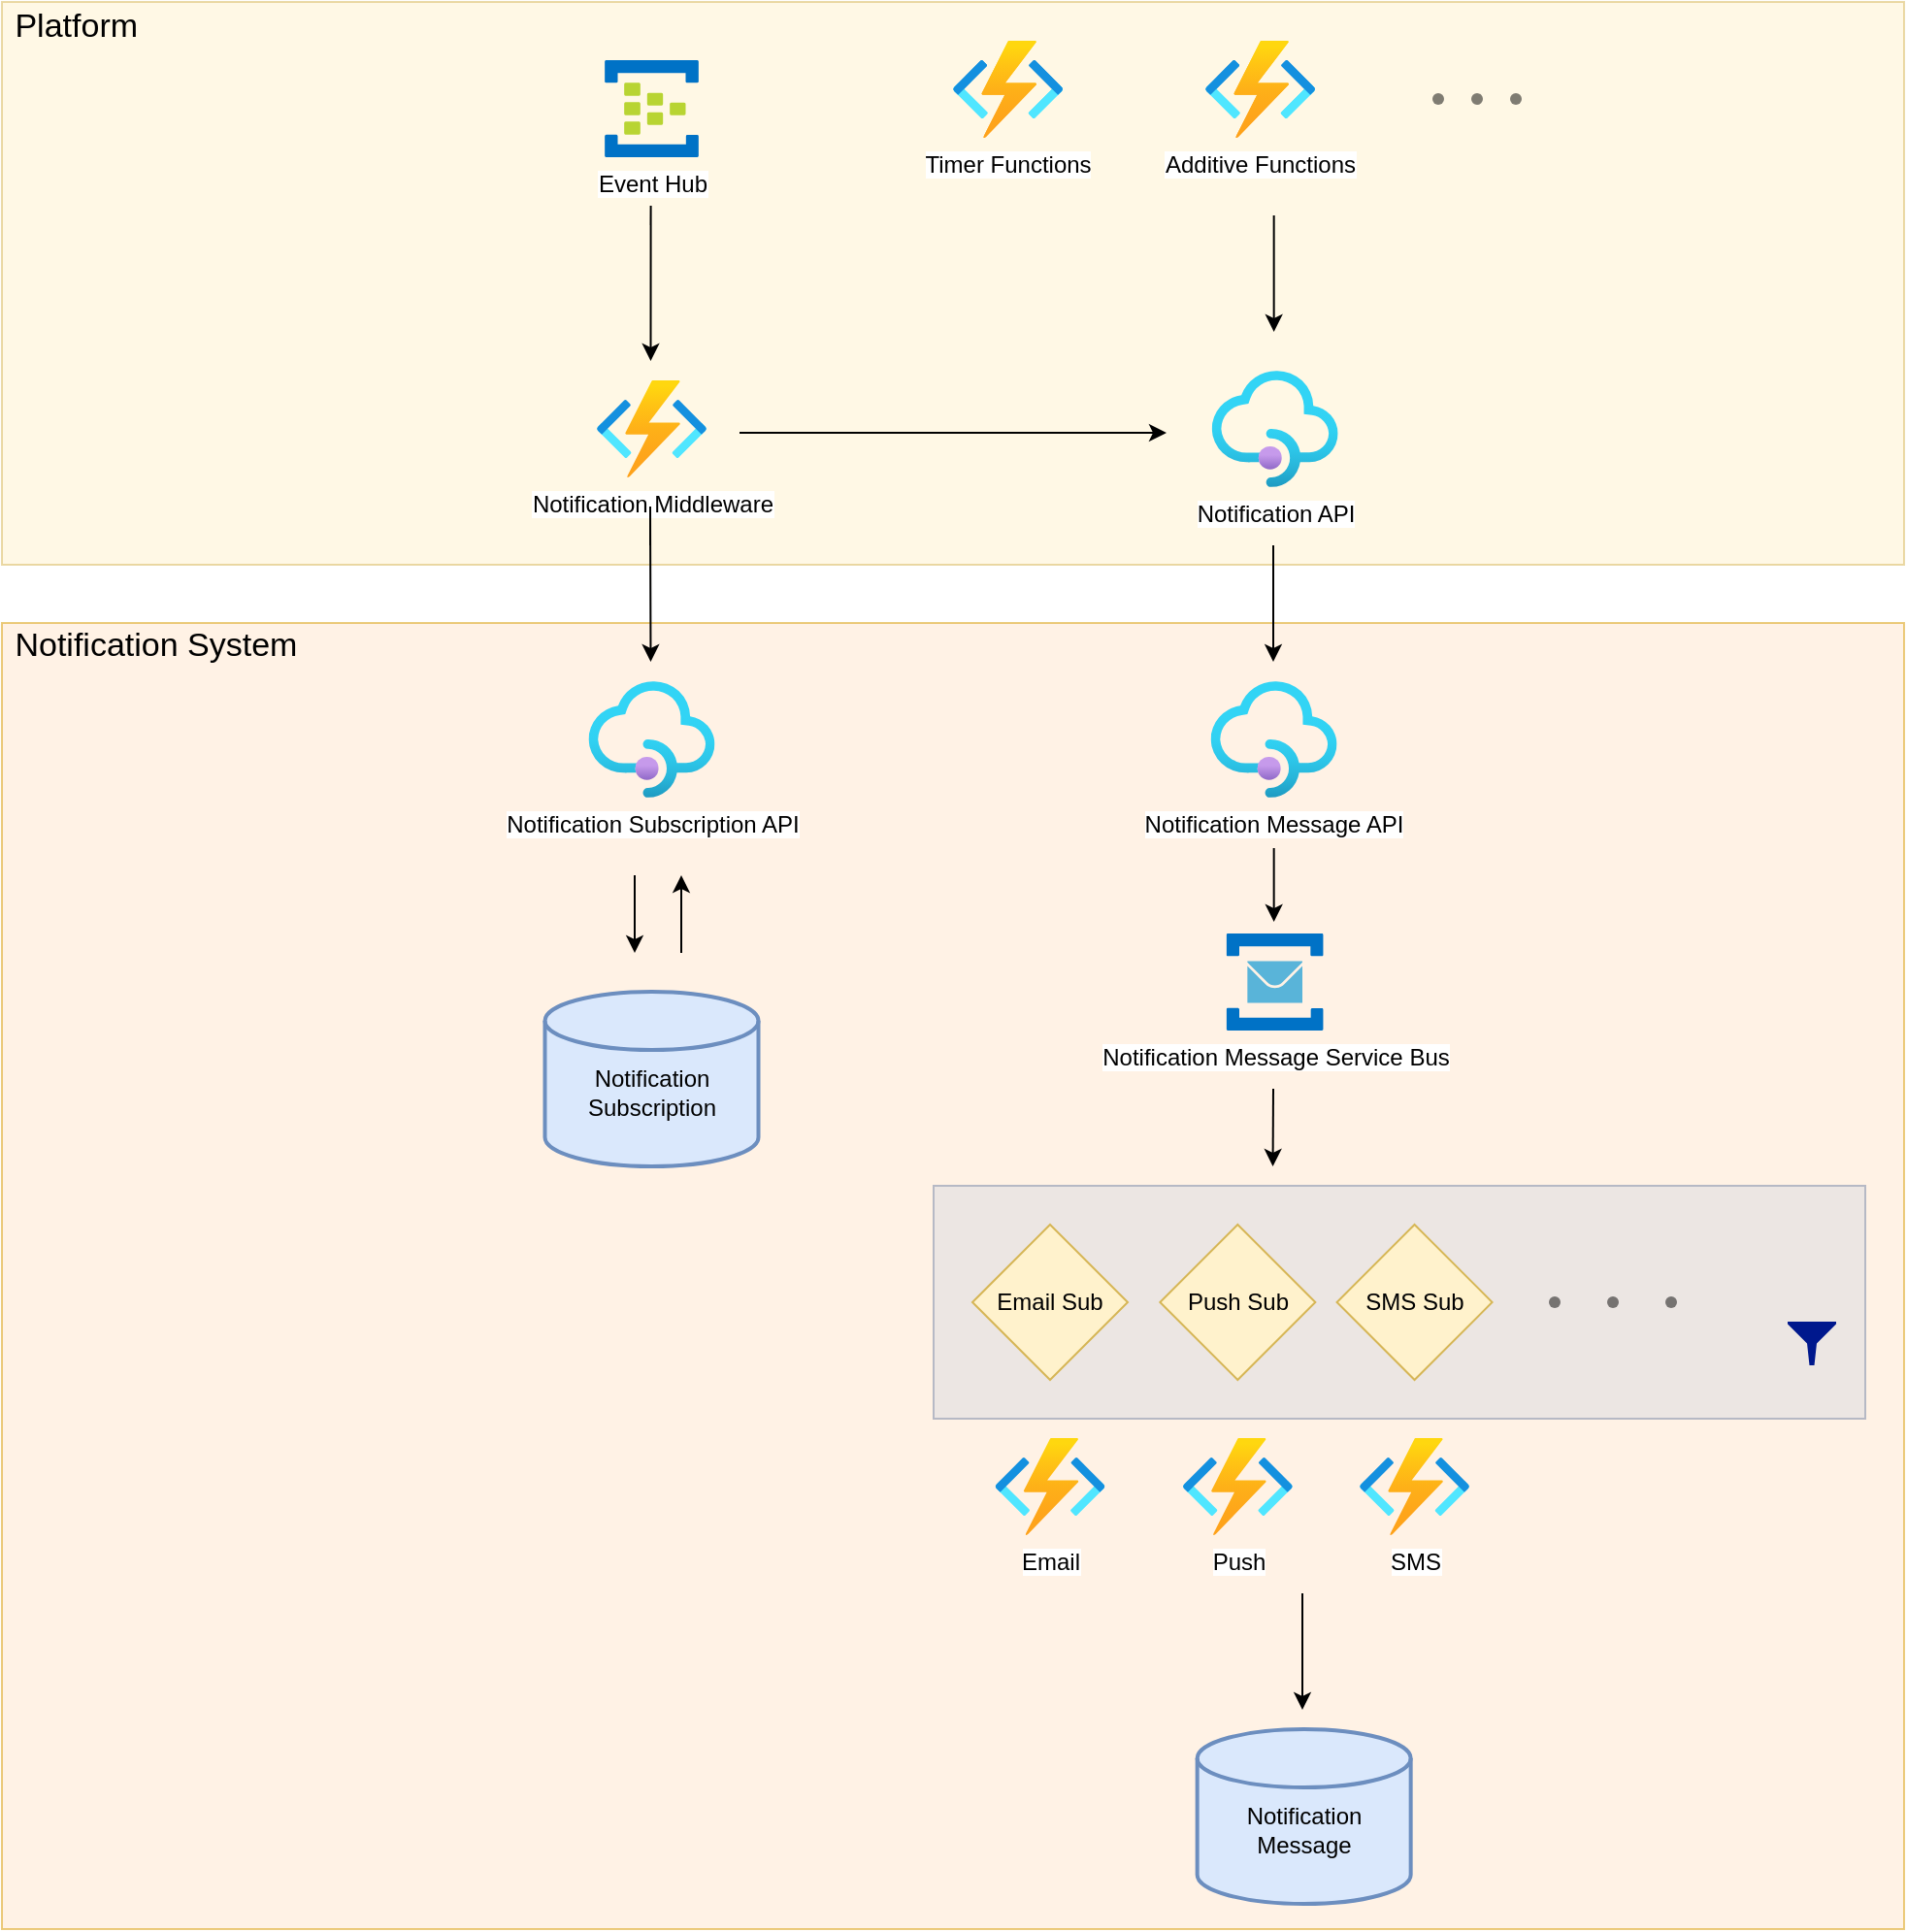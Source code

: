 <mxfile version="14.9.5" type="github">
  <diagram id="WI9T0HZ2pTsCkuznbFz-" name="Page-1">
    <mxGraphModel dx="2062" dy="1928" grid="1" gridSize="10" guides="1" tooltips="1" connect="1" arrows="1" fold="1" page="1" pageScale="1" pageWidth="1169" pageHeight="827" math="0" shadow="0">
      <root>
        <mxCell id="0" />
        <mxCell id="1" parent="0" />
        <mxCell id="n8qFsQKtH1UMpTW4uRxC-44" value="" style="rounded=0;whiteSpace=wrap;html=1;fillColor=#dae8fc;strokeColor=#6c8ebf;" parent="1" vertex="1">
          <mxGeometry x="600" y="510" width="480" height="120" as="geometry" />
        </mxCell>
        <mxCell id="n8qFsQKtH1UMpTW4uRxC-11" value="&lt;div style=&quot;text-align: justify&quot;&gt;&lt;span style=&quot;font-size: 17px&quot;&gt;&amp;nbsp;Notification System&lt;/span&gt;&lt;/div&gt;&lt;div style=&quot;text-align: justify&quot;&gt;&lt;span style=&quot;font-size: 17px&quot;&gt;&lt;br&gt;&lt;/span&gt;&lt;/div&gt;&lt;div style=&quot;text-align: justify&quot;&gt;&lt;span style=&quot;font-size: 17px&quot;&gt;&lt;br&gt;&lt;/span&gt;&lt;/div&gt;&lt;div style=&quot;text-align: justify&quot;&gt;&lt;span style=&quot;font-size: 17px&quot;&gt;&lt;br&gt;&lt;/span&gt;&lt;/div&gt;&lt;div style=&quot;text-align: justify&quot;&gt;&lt;span style=&quot;font-size: 17px&quot;&gt;&lt;br&gt;&lt;/span&gt;&lt;/div&gt;&lt;div style=&quot;text-align: justify&quot;&gt;&lt;span style=&quot;font-size: 17px&quot;&gt;&lt;br&gt;&lt;/span&gt;&lt;/div&gt;&lt;div style=&quot;text-align: justify&quot;&gt;&lt;span style=&quot;font-size: 17px&quot;&gt;&lt;br&gt;&lt;/span&gt;&lt;/div&gt;&lt;div style=&quot;text-align: justify&quot;&gt;&lt;span style=&quot;font-size: 17px&quot;&gt;&lt;br&gt;&lt;/span&gt;&lt;/div&gt;&lt;div style=&quot;text-align: justify&quot;&gt;&lt;span style=&quot;font-size: 17px&quot;&gt;&lt;br&gt;&lt;/span&gt;&lt;/div&gt;&lt;div style=&quot;text-align: justify&quot;&gt;&lt;span style=&quot;font-size: 17px&quot;&gt;&lt;br&gt;&lt;/span&gt;&lt;/div&gt;&lt;div style=&quot;text-align: justify&quot;&gt;&lt;span style=&quot;font-size: 17px&quot;&gt;&lt;br&gt;&lt;/span&gt;&lt;/div&gt;&lt;div style=&quot;text-align: justify&quot;&gt;&lt;span style=&quot;font-size: 17px&quot;&gt;&lt;br&gt;&lt;/span&gt;&lt;/div&gt;&lt;div style=&quot;text-align: justify&quot;&gt;&lt;span style=&quot;font-size: 17px&quot;&gt;&lt;br&gt;&lt;/span&gt;&lt;/div&gt;&lt;div style=&quot;text-align: justify&quot;&gt;&lt;span style=&quot;font-size: 17px&quot;&gt;&lt;br&gt;&lt;/span&gt;&lt;/div&gt;&lt;div style=&quot;text-align: justify&quot;&gt;&lt;span style=&quot;font-size: 17px&quot;&gt;&lt;br&gt;&lt;/span&gt;&lt;/div&gt;&lt;div style=&quot;text-align: justify&quot;&gt;&lt;span style=&quot;font-size: 17px&quot;&gt;&lt;br&gt;&lt;/span&gt;&lt;/div&gt;&lt;div style=&quot;text-align: justify&quot;&gt;&lt;span style=&quot;font-size: 17px&quot;&gt;&lt;br&gt;&lt;/span&gt;&lt;/div&gt;&lt;div style=&quot;text-align: justify&quot;&gt;&lt;span style=&quot;font-size: 17px&quot;&gt;&lt;br&gt;&lt;/span&gt;&lt;/div&gt;&lt;div style=&quot;text-align: justify&quot;&gt;&lt;span style=&quot;font-size: 17px&quot;&gt;&lt;br&gt;&lt;/span&gt;&lt;/div&gt;&lt;div style=&quot;text-align: justify&quot;&gt;&lt;span style=&quot;font-size: 17px&quot;&gt;&lt;br&gt;&lt;/span&gt;&lt;/div&gt;&lt;div style=&quot;text-align: justify&quot;&gt;&lt;span style=&quot;font-size: 17px&quot;&gt;&lt;br&gt;&lt;/span&gt;&lt;/div&gt;&lt;div style=&quot;text-align: justify&quot;&gt;&lt;span style=&quot;font-size: 17px&quot;&gt;&lt;br&gt;&lt;/span&gt;&lt;/div&gt;&lt;div style=&quot;text-align: justify&quot;&gt;&lt;span style=&quot;font-size: 17px&quot;&gt;&lt;br&gt;&lt;/span&gt;&lt;/div&gt;&lt;div style=&quot;text-align: justify&quot;&gt;&lt;span style=&quot;font-size: 17px&quot;&gt;&lt;br&gt;&lt;/span&gt;&lt;/div&gt;&lt;div style=&quot;text-align: justify&quot;&gt;&lt;span style=&quot;font-size: 17px&quot;&gt;&lt;br&gt;&lt;/span&gt;&lt;/div&gt;&lt;div style=&quot;text-align: justify&quot;&gt;&lt;span style=&quot;font-size: 17px&quot;&gt;&lt;br&gt;&lt;/span&gt;&lt;/div&gt;&lt;div style=&quot;text-align: justify&quot;&gt;&lt;span style=&quot;font-size: 17px&quot;&gt;&lt;br&gt;&lt;/span&gt;&lt;/div&gt;&lt;div style=&quot;text-align: justify&quot;&gt;&lt;span style=&quot;font-size: 17px&quot;&gt;&lt;br&gt;&lt;/span&gt;&lt;/div&gt;&lt;div style=&quot;text-align: justify&quot;&gt;&lt;br&gt;&lt;/div&gt;&lt;div style=&quot;text-align: justify&quot;&gt;&lt;br&gt;&lt;/div&gt;&lt;div style=&quot;text-align: justify&quot;&gt;&lt;br&gt;&lt;/div&gt;&lt;div style=&quot;text-align: justify&quot;&gt;&lt;br&gt;&lt;/div&gt;&lt;div style=&quot;text-align: justify&quot;&gt;&lt;br&gt;&lt;/div&gt;&lt;div style=&quot;text-align: justify&quot;&gt;&lt;br&gt;&lt;/div&gt;&lt;div style=&quot;text-align: justify&quot;&gt;&lt;br&gt;&lt;/div&gt;" style="rounded=0;whiteSpace=wrap;html=1;align=left;fillColor=#ffe6cc;strokeColor=#d79b00;opacity=50;" parent="1" vertex="1">
          <mxGeometry x="120" y="220" width="980" height="673" as="geometry" />
        </mxCell>
        <mxCell id="n8qFsQKtH1UMpTW4uRxC-9" value="&lt;font style=&quot;font-size: 17px&quot;&gt;&amp;nbsp;Platform&lt;br&gt;&lt;br&gt;&lt;br&gt;&lt;br&gt;&lt;br&gt;&lt;br&gt;&lt;br&gt;&lt;br&gt;&lt;br&gt;&lt;br&gt;&lt;br&gt;&lt;br&gt;&lt;br&gt;&lt;br&gt;&lt;/font&gt;" style="rounded=0;whiteSpace=wrap;html=1;align=left;fillColor=#fff2cc;strokeColor=#d6b656;opacity=50;" parent="1" vertex="1">
          <mxGeometry x="120" y="-100" width="980" height="290" as="geometry" />
        </mxCell>
        <mxCell id="n8qFsQKtH1UMpTW4uRxC-1" value="Notification Message Service Bus" style="aspect=fixed;html=1;points=[];align=center;image;fontSize=12;image=img/lib/mscae/Service_Bus.svg;" parent="1" vertex="1">
          <mxGeometry x="750.83" y="380" width="50" height="50" as="geometry" />
        </mxCell>
        <mxCell id="n8qFsQKtH1UMpTW4uRxC-2" value="Email" style="aspect=fixed;html=1;points=[];align=center;image;fontSize=12;image=img/lib/azure2/iot/Function_Apps.svg;" parent="1" vertex="1">
          <mxGeometry x="631.67" y="640" width="56.66" height="50" as="geometry" />
        </mxCell>
        <mxCell id="n8qFsQKtH1UMpTW4uRxC-3" value="Notification Message API" style="aspect=fixed;html=1;points=[];align=center;image;fontSize=12;image=img/lib/azure2/app_services/API_Management_Services.svg;" parent="1" vertex="1">
          <mxGeometry x="742.78" y="250" width="65" height="60" as="geometry" />
        </mxCell>
        <mxCell id="n8qFsQKtH1UMpTW4uRxC-4" value="" style="aspect=fixed;pointerEvents=1;shadow=0;dashed=0;html=1;strokeColor=none;labelPosition=center;verticalLabelPosition=bottom;verticalAlign=top;align=center;fillColor=#00188D;shape=mxgraph.mscae.enterprise.filter" parent="1" vertex="1">
          <mxGeometry x="1040" y="580" width="25" height="22.5" as="geometry" />
        </mxCell>
        <mxCell id="n8qFsQKtH1UMpTW4uRxC-5" value="Email Sub" style="rhombus;whiteSpace=wrap;html=1;fillColor=#fff2cc;strokeColor=#d6b656;" parent="1" vertex="1">
          <mxGeometry x="620" y="530" width="80" height="80" as="geometry" />
        </mxCell>
        <mxCell id="n8qFsQKtH1UMpTW4uRxC-6" value="&lt;br&gt;Notification Subscription" style="strokeWidth=2;html=1;shape=mxgraph.flowchart.database;whiteSpace=wrap;fillColor=#dae8fc;strokeColor=#6c8ebf;" parent="1" vertex="1">
          <mxGeometry x="399.75" y="410" width="110" height="90" as="geometry" />
        </mxCell>
        <mxCell id="n8qFsQKtH1UMpTW4uRxC-57" value="" style="edgeStyle=orthogonalEdgeStyle;rounded=0;orthogonalLoop=1;jettySize=auto;html=1;" parent="1" edge="1">
          <mxGeometry relative="1" as="geometry">
            <mxPoint x="775" y="180" as="sourcePoint" />
            <mxPoint x="775" y="240" as="targetPoint" />
          </mxGeometry>
        </mxCell>
        <mxCell id="n8qFsQKtH1UMpTW4uRxC-8" value="Notification API" style="aspect=fixed;html=1;points=[];align=center;image;fontSize=12;image=img/lib/azure2/app_services/API_Management_Services.svg;" parent="1" vertex="1">
          <mxGeometry x="743.33" y="90" width="65" height="60" as="geometry" />
        </mxCell>
        <mxCell id="n8qFsQKtH1UMpTW4uRxC-10" value="Event Hub" style="aspect=fixed;html=1;perimeter=none;align=center;shadow=0;dashed=0;image;fontSize=12;image=img/lib/mscae/Event_Hubs.svg;labelBackgroundColor=#ffffff;fillColor=#4D9900;" parent="1" vertex="1">
          <mxGeometry x="430.5" y="-70.0" width="48.5" height="50" as="geometry" />
        </mxCell>
        <mxCell id="n8qFsQKtH1UMpTW4uRxC-12" value="Timer Functions" style="aspect=fixed;html=1;points=[];align=center;image;fontSize=12;image=img/lib/azure2/iot/Function_Apps.svg;" parent="1" vertex="1">
          <mxGeometry x="610" y="-80" width="56.67" height="50" as="geometry" />
        </mxCell>
        <mxCell id="n8qFsQKtH1UMpTW4uRxC-13" value="Additive Functions" style="aspect=fixed;html=1;points=[];align=center;image;fontSize=12;image=img/lib/azure2/iot/Function_Apps.svg;" parent="1" vertex="1">
          <mxGeometry x="740" y="-80" width="56.67" height="50" as="geometry" />
        </mxCell>
        <mxCell id="n8qFsQKtH1UMpTW4uRxC-16" value="" style="shape=waypoint;sketch=0;fillStyle=solid;size=6;pointerEvents=1;points=[];fillColor=none;resizable=0;rotatable=0;perimeter=centerPerimeter;snapToPoint=1;opacity=50;" parent="1" vertex="1">
          <mxGeometry x="840" y="-70" width="40" height="40" as="geometry" />
        </mxCell>
        <mxCell id="n8qFsQKtH1UMpTW4uRxC-17" value="" style="shape=waypoint;sketch=0;fillStyle=solid;size=6;pointerEvents=1;points=[];fillColor=none;resizable=0;rotatable=0;perimeter=centerPerimeter;snapToPoint=1;opacity=50;" parent="1" vertex="1">
          <mxGeometry x="880" y="-70" width="40" height="40" as="geometry" />
        </mxCell>
        <mxCell id="n8qFsQKtH1UMpTW4uRxC-18" value="" style="shape=waypoint;sketch=0;fillStyle=solid;size=6;pointerEvents=1;points=[];fillColor=none;resizable=0;rotatable=0;perimeter=centerPerimeter;snapToPoint=1;opacity=50;" parent="1" vertex="1">
          <mxGeometry x="860" y="-70" width="40" height="40" as="geometry" />
        </mxCell>
        <mxCell id="n8qFsQKtH1UMpTW4uRxC-20" value="Timer Functions" style="aspect=fixed;html=1;points=[];align=center;image;fontSize=12;image=img/lib/azure2/iot/Function_Apps.svg;" parent="1" vertex="1">
          <mxGeometry x="610" y="-80" width="56.67" height="50" as="geometry" />
        </mxCell>
        <mxCell id="n8qFsQKtH1UMpTW4uRxC-21" value="Additive Functions" style="aspect=fixed;html=1;points=[];align=center;image;fontSize=12;image=img/lib/azure2/iot/Function_Apps.svg;" parent="1" vertex="1">
          <mxGeometry x="740" y="-80" width="56.67" height="50" as="geometry" />
        </mxCell>
        <mxCell id="n8qFsQKtH1UMpTW4uRxC-26" value="" style="endArrow=classic;html=1;" parent="1" edge="1">
          <mxGeometry width="50" height="50" relative="1" as="geometry">
            <mxPoint x="775.33" y="10" as="sourcePoint" />
            <mxPoint x="775.33" y="70" as="targetPoint" />
          </mxGeometry>
        </mxCell>
        <mxCell id="n8qFsQKtH1UMpTW4uRxC-27" value="Notification Subscription API" style="aspect=fixed;html=1;points=[];align=center;image;fontSize=12;image=img/lib/azure2/app_services/API_Management_Services.svg;" parent="1" vertex="1">
          <mxGeometry x="422.25" y="250" width="65" height="60" as="geometry" />
        </mxCell>
        <mxCell id="n8qFsQKtH1UMpTW4uRxC-31" value="&lt;br&gt;Notification Message" style="strokeWidth=2;html=1;shape=mxgraph.flowchart.database;whiteSpace=wrap;fillColor=#dae8fc;strokeColor=#6c8ebf;" parent="1" vertex="1">
          <mxGeometry x="735.83" y="790" width="110" height="90" as="geometry" />
        </mxCell>
        <mxCell id="n8qFsQKtH1UMpTW4uRxC-33" value="Push Sub" style="rhombus;whiteSpace=wrap;html=1;fillColor=#fff2cc;strokeColor=#d6b656;" parent="1" vertex="1">
          <mxGeometry x="716.67" y="530" width="80" height="80" as="geometry" />
        </mxCell>
        <mxCell id="n8qFsQKtH1UMpTW4uRxC-35" value="SMS Sub" style="rhombus;whiteSpace=wrap;html=1;fillColor=#fff2cc;strokeColor=#d6b656;" parent="1" vertex="1">
          <mxGeometry x="807.78" y="530" width="80" height="80" as="geometry" />
        </mxCell>
        <mxCell id="n8qFsQKtH1UMpTW4uRxC-36" value="Push" style="aspect=fixed;html=1;points=[];align=center;image;fontSize=12;image=img/lib/azure2/iot/Function_Apps.svg;" parent="1" vertex="1">
          <mxGeometry x="728.34" y="640" width="56.66" height="50" as="geometry" />
        </mxCell>
        <mxCell id="n8qFsQKtH1UMpTW4uRxC-37" value="SMS" style="aspect=fixed;html=1;points=[];align=center;image;fontSize=12;image=img/lib/azure2/iot/Function_Apps.svg;" parent="1" vertex="1">
          <mxGeometry x="819.45" y="640" width="56.66" height="50" as="geometry" />
        </mxCell>
        <mxCell id="n8qFsQKtH1UMpTW4uRxC-39" value="" style="shape=waypoint;sketch=0;fillStyle=solid;size=6;pointerEvents=1;points=[];fillColor=none;resizable=0;rotatable=0;perimeter=centerPerimeter;snapToPoint=1;opacity=50;" parent="1" vertex="1">
          <mxGeometry x="900" y="550" width="40" height="40" as="geometry" />
        </mxCell>
        <mxCell id="n8qFsQKtH1UMpTW4uRxC-40" value="" style="shape=waypoint;sketch=0;fillStyle=solid;size=6;pointerEvents=1;points=[];fillColor=none;resizable=0;rotatable=0;perimeter=centerPerimeter;snapToPoint=1;opacity=50;" parent="1" vertex="1">
          <mxGeometry x="930" y="550" width="40" height="40" as="geometry" />
        </mxCell>
        <mxCell id="n8qFsQKtH1UMpTW4uRxC-41" value="" style="shape=waypoint;sketch=0;fillStyle=solid;size=6;pointerEvents=1;points=[];fillColor=none;resizable=0;rotatable=0;perimeter=centerPerimeter;snapToPoint=1;opacity=50;" parent="1" vertex="1">
          <mxGeometry x="960" y="550" width="40" height="40" as="geometry" />
        </mxCell>
        <mxCell id="n8qFsQKtH1UMpTW4uRxC-43" value="" style="endArrow=classic;html=1;" parent="1" edge="1">
          <mxGeometry width="50" height="50" relative="1" as="geometry">
            <mxPoint x="790" y="720" as="sourcePoint" />
            <mxPoint x="790" y="780" as="targetPoint" />
          </mxGeometry>
        </mxCell>
        <mxCell id="n8qFsQKtH1UMpTW4uRxC-45" value="" style="endArrow=classic;html=1;" parent="1" edge="1">
          <mxGeometry width="50" height="50" relative="1" as="geometry">
            <mxPoint x="775" y="460" as="sourcePoint" />
            <mxPoint x="774.78" y="500" as="targetPoint" />
          </mxGeometry>
        </mxCell>
        <mxCell id="n8qFsQKtH1UMpTW4uRxC-46" value="" style="endArrow=classic;html=1;" parent="1" edge="1">
          <mxGeometry width="50" height="50" relative="1" as="geometry">
            <mxPoint x="470" y="390" as="sourcePoint" />
            <mxPoint x="470" y="350" as="targetPoint" />
          </mxGeometry>
        </mxCell>
        <mxCell id="n8qFsQKtH1UMpTW4uRxC-48" value="" style="endArrow=classic;html=1;" parent="1" edge="1">
          <mxGeometry width="50" height="50" relative="1" as="geometry">
            <mxPoint x="775.33" y="336" as="sourcePoint" />
            <mxPoint x="775.33" y="374" as="targetPoint" />
          </mxGeometry>
        </mxCell>
        <mxCell id="n8qFsQKtH1UMpTW4uRxC-49" value="Notification Middleware" style="aspect=fixed;html=1;points=[];align=center;image;fontSize=12;image=img/lib/azure2/iot/Function_Apps.svg;" parent="1" vertex="1">
          <mxGeometry x="426.42" y="95" width="56.66" height="50" as="geometry" />
        </mxCell>
        <mxCell id="n8qFsQKtH1UMpTW4uRxC-56" style="edgeStyle=orthogonalEdgeStyle;rounded=0;orthogonalLoop=1;jettySize=auto;html=1;" parent="1" edge="1">
          <mxGeometry relative="1" as="geometry">
            <mxPoint x="454.25" y="15" as="sourcePoint" />
            <mxPoint x="454.25" y="85" as="targetPoint" />
            <Array as="points">
              <mxPoint x="454.25" y="5" />
              <mxPoint x="454.25" y="5" />
            </Array>
          </mxGeometry>
        </mxCell>
        <mxCell id="yPkZzLH66dMSfukOqogM-5" value="" style="endArrow=classic;html=1;" edge="1" parent="1">
          <mxGeometry width="50" height="50" relative="1" as="geometry">
            <mxPoint x="446" y="350" as="sourcePoint" />
            <mxPoint x="446" y="390" as="targetPoint" />
          </mxGeometry>
        </mxCell>
        <mxCell id="yPkZzLH66dMSfukOqogM-6" style="edgeStyle=orthogonalEdgeStyle;rounded=0;orthogonalLoop=1;jettySize=auto;html=1;" edge="1" parent="1">
          <mxGeometry relative="1" as="geometry">
            <mxPoint x="454" y="180" as="sourcePoint" />
            <mxPoint x="454.25" y="240" as="targetPoint" />
            <Array as="points">
              <mxPoint x="454.25" y="160" />
              <mxPoint x="454.25" y="160" />
            </Array>
          </mxGeometry>
        </mxCell>
        <mxCell id="yPkZzLH66dMSfukOqogM-7" value="" style="endArrow=classic;html=1;" edge="1" parent="1">
          <mxGeometry width="50" height="50" relative="1" as="geometry">
            <mxPoint x="500" y="122" as="sourcePoint" />
            <mxPoint x="720" y="122" as="targetPoint" />
          </mxGeometry>
        </mxCell>
      </root>
    </mxGraphModel>
  </diagram>
</mxfile>
